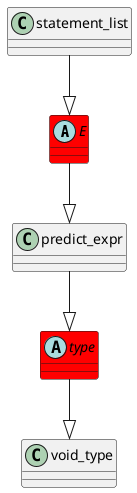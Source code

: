 @startuml
abstract class	E	 #red	
E	 --|> 	predict_expr	
statement_list	 --|> 	E	
abstract class	type	 #red	
type	 --|> 	void_type	
predict_expr	 --|> 	type	
@enduml
